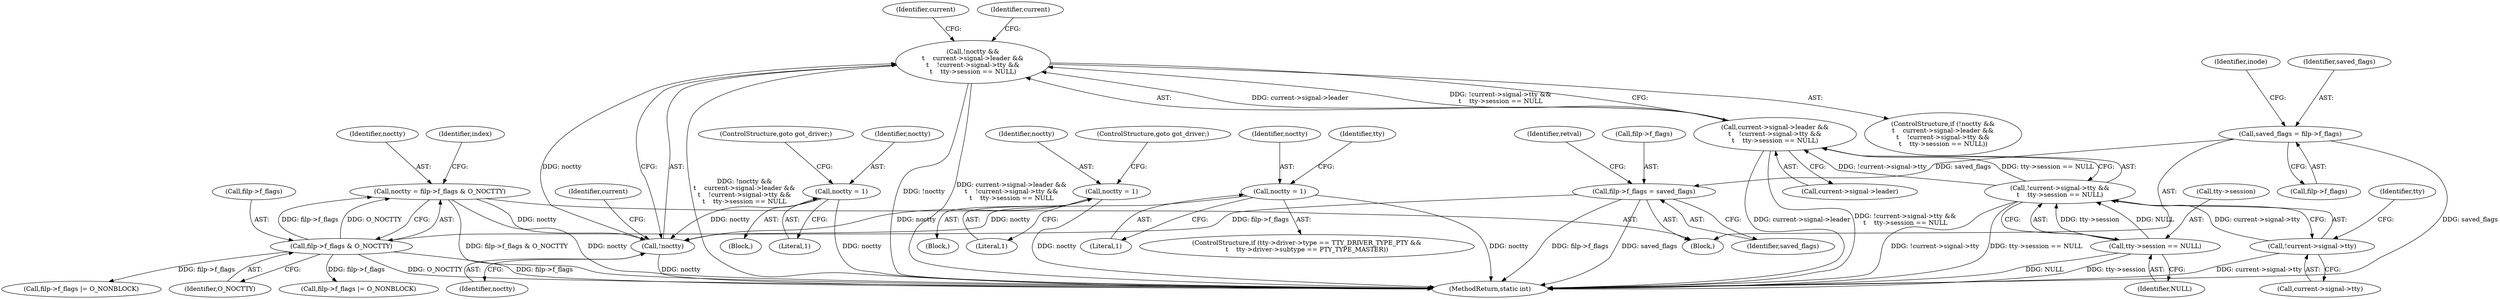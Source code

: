 digraph "0_linux_c290f8358acaeffd8e0c551ddcc24d1206143376@API" {
"1000449" [label="(Call,!noctty &&\n\t    current->signal->leader &&\n\t    !current->signal->tty &&\n\t    tty->session == NULL)"];
"1000450" [label="(Call,!noctty)"];
"1000208" [label="(Call,noctty = 1)"];
"1000135" [label="(Call,noctty = filp->f_flags & O_NOCTTY)"];
"1000137" [label="(Call,filp->f_flags & O_NOCTTY)"];
"1000377" [label="(Call,filp->f_flags = saved_flags)"];
"1000126" [label="(Call,saved_flags = filp->f_flags)"];
"1000240" [label="(Call,noctty = 1)"];
"1000358" [label="(Call,noctty = 1)"];
"1000452" [label="(Call,current->signal->leader &&\n\t    !current->signal->tty &&\n\t    tty->session == NULL)"];
"1000458" [label="(Call,!current->signal->tty &&\n\t    tty->session == NULL)"];
"1000459" [label="(Call,!current->signal->tty)"];
"1000465" [label="(Call,tty->session == NULL)"];
"1000458" [label="(Call,!current->signal->tty &&\n\t    tty->session == NULL)"];
"1000364" [label="(Identifier,tty)"];
"1000459" [label="(Call,!current->signal->tty)"];
"1000136" [label="(Identifier,noctty)"];
"1000467" [label="(Identifier,tty)"];
"1000209" [label="(Identifier,noctty)"];
"1000235" [label="(Call,filp->f_flags |= O_NONBLOCK)"];
"1000385" [label="(Identifier,retval)"];
"1000138" [label="(Call,filp->f_flags)"];
"1000471" [label="(Identifier,current)"];
"1000234" [label="(Block,)"];
"1000110" [label="(Block,)"];
"1000358" [label="(Call,noctty = 1)"];
"1000243" [label="(ControlStructure,goto got_driver;)"];
"1000211" [label="(ControlStructure,goto got_driver;)"];
"1000199" [label="(Block,)"];
"1000451" [label="(Identifier,noctty)"];
"1000466" [label="(Call,tty->session)"];
"1000240" [label="(Call,noctty = 1)"];
"1000137" [label="(Call,filp->f_flags & O_NOCTTY)"];
"1000452" [label="(Call,current->signal->leader &&\n\t    !current->signal->tty &&\n\t    tty->session == NULL)"];
"1000210" [label="(Literal,1)"];
"1000378" [label="(Call,filp->f_flags)"];
"1000465" [label="(Call,tty->session == NULL)"];
"1000469" [label="(Identifier,NULL)"];
"1000477" [label="(Identifier,current)"];
"1000127" [label="(Identifier,saved_flags)"];
"1000143" [label="(Identifier,index)"];
"1000241" [label="(Identifier,noctty)"];
"1000460" [label="(Call,current->signal->tty)"];
"1000128" [label="(Call,filp->f_flags)"];
"1000450" [label="(Call,!noctty)"];
"1000377" [label="(Call,filp->f_flags = saved_flags)"];
"1000360" [label="(Literal,1)"];
"1000455" [label="(Identifier,current)"];
"1000141" [label="(Identifier,O_NOCTTY)"];
"1000359" [label="(Identifier,noctty)"];
"1000208" [label="(Call,noctty = 1)"];
"1000342" [label="(ControlStructure,if (tty->driver->type == TTY_DRIVER_TYPE_PTY &&\n\t    tty->driver->subtype == PTY_TYPE_MASTER))"];
"1000242" [label="(Literal,1)"];
"1000185" [label="(Call,filp->f_flags |= O_NONBLOCK)"];
"1000486" [label="(MethodReturn,static int)"];
"1000135" [label="(Call,noctty = filp->f_flags & O_NOCTTY)"];
"1000449" [label="(Call,!noctty &&\n\t    current->signal->leader &&\n\t    !current->signal->tty &&\n\t    tty->session == NULL)"];
"1000381" [label="(Identifier,saved_flags)"];
"1000453" [label="(Call,current->signal->leader)"];
"1000126" [label="(Call,saved_flags = filp->f_flags)"];
"1000132" [label="(Identifier,inode)"];
"1000448" [label="(ControlStructure,if (!noctty &&\n\t    current->signal->leader &&\n\t    !current->signal->tty &&\n\t    tty->session == NULL))"];
"1000449" -> "1000448"  [label="AST: "];
"1000449" -> "1000450"  [label="CFG: "];
"1000449" -> "1000452"  [label="CFG: "];
"1000450" -> "1000449"  [label="AST: "];
"1000452" -> "1000449"  [label="AST: "];
"1000471" -> "1000449"  [label="CFG: "];
"1000477" -> "1000449"  [label="CFG: "];
"1000449" -> "1000486"  [label="DDG: !noctty"];
"1000449" -> "1000486"  [label="DDG: current->signal->leader &&\n\t    !current->signal->tty &&\n\t    tty->session == NULL"];
"1000449" -> "1000486"  [label="DDG: !noctty &&\n\t    current->signal->leader &&\n\t    !current->signal->tty &&\n\t    tty->session == NULL"];
"1000450" -> "1000449"  [label="DDG: noctty"];
"1000452" -> "1000449"  [label="DDG: current->signal->leader"];
"1000452" -> "1000449"  [label="DDG: !current->signal->tty &&\n\t    tty->session == NULL"];
"1000450" -> "1000451"  [label="CFG: "];
"1000451" -> "1000450"  [label="AST: "];
"1000455" -> "1000450"  [label="CFG: "];
"1000450" -> "1000486"  [label="DDG: noctty"];
"1000208" -> "1000450"  [label="DDG: noctty"];
"1000135" -> "1000450"  [label="DDG: noctty"];
"1000240" -> "1000450"  [label="DDG: noctty"];
"1000358" -> "1000450"  [label="DDG: noctty"];
"1000208" -> "1000199"  [label="AST: "];
"1000208" -> "1000210"  [label="CFG: "];
"1000209" -> "1000208"  [label="AST: "];
"1000210" -> "1000208"  [label="AST: "];
"1000211" -> "1000208"  [label="CFG: "];
"1000208" -> "1000486"  [label="DDG: noctty"];
"1000135" -> "1000110"  [label="AST: "];
"1000135" -> "1000137"  [label="CFG: "];
"1000136" -> "1000135"  [label="AST: "];
"1000137" -> "1000135"  [label="AST: "];
"1000143" -> "1000135"  [label="CFG: "];
"1000135" -> "1000486"  [label="DDG: noctty"];
"1000135" -> "1000486"  [label="DDG: filp->f_flags & O_NOCTTY"];
"1000137" -> "1000135"  [label="DDG: filp->f_flags"];
"1000137" -> "1000135"  [label="DDG: O_NOCTTY"];
"1000137" -> "1000141"  [label="CFG: "];
"1000138" -> "1000137"  [label="AST: "];
"1000141" -> "1000137"  [label="AST: "];
"1000137" -> "1000486"  [label="DDG: O_NOCTTY"];
"1000137" -> "1000486"  [label="DDG: filp->f_flags"];
"1000377" -> "1000137"  [label="DDG: filp->f_flags"];
"1000137" -> "1000185"  [label="DDG: filp->f_flags"];
"1000137" -> "1000235"  [label="DDG: filp->f_flags"];
"1000377" -> "1000110"  [label="AST: "];
"1000377" -> "1000381"  [label="CFG: "];
"1000378" -> "1000377"  [label="AST: "];
"1000381" -> "1000377"  [label="AST: "];
"1000385" -> "1000377"  [label="CFG: "];
"1000377" -> "1000486"  [label="DDG: filp->f_flags"];
"1000377" -> "1000486"  [label="DDG: saved_flags"];
"1000126" -> "1000377"  [label="DDG: saved_flags"];
"1000126" -> "1000110"  [label="AST: "];
"1000126" -> "1000128"  [label="CFG: "];
"1000127" -> "1000126"  [label="AST: "];
"1000128" -> "1000126"  [label="AST: "];
"1000132" -> "1000126"  [label="CFG: "];
"1000126" -> "1000486"  [label="DDG: saved_flags"];
"1000240" -> "1000234"  [label="AST: "];
"1000240" -> "1000242"  [label="CFG: "];
"1000241" -> "1000240"  [label="AST: "];
"1000242" -> "1000240"  [label="AST: "];
"1000243" -> "1000240"  [label="CFG: "];
"1000240" -> "1000486"  [label="DDG: noctty"];
"1000358" -> "1000342"  [label="AST: "];
"1000358" -> "1000360"  [label="CFG: "];
"1000359" -> "1000358"  [label="AST: "];
"1000360" -> "1000358"  [label="AST: "];
"1000364" -> "1000358"  [label="CFG: "];
"1000358" -> "1000486"  [label="DDG: noctty"];
"1000452" -> "1000453"  [label="CFG: "];
"1000452" -> "1000458"  [label="CFG: "];
"1000453" -> "1000452"  [label="AST: "];
"1000458" -> "1000452"  [label="AST: "];
"1000452" -> "1000486"  [label="DDG: current->signal->leader"];
"1000452" -> "1000486"  [label="DDG: !current->signal->tty &&\n\t    tty->session == NULL"];
"1000458" -> "1000452"  [label="DDG: !current->signal->tty"];
"1000458" -> "1000452"  [label="DDG: tty->session == NULL"];
"1000458" -> "1000459"  [label="CFG: "];
"1000458" -> "1000465"  [label="CFG: "];
"1000459" -> "1000458"  [label="AST: "];
"1000465" -> "1000458"  [label="AST: "];
"1000458" -> "1000486"  [label="DDG: !current->signal->tty"];
"1000458" -> "1000486"  [label="DDG: tty->session == NULL"];
"1000459" -> "1000458"  [label="DDG: current->signal->tty"];
"1000465" -> "1000458"  [label="DDG: tty->session"];
"1000465" -> "1000458"  [label="DDG: NULL"];
"1000459" -> "1000460"  [label="CFG: "];
"1000460" -> "1000459"  [label="AST: "];
"1000467" -> "1000459"  [label="CFG: "];
"1000459" -> "1000486"  [label="DDG: current->signal->tty"];
"1000465" -> "1000469"  [label="CFG: "];
"1000466" -> "1000465"  [label="AST: "];
"1000469" -> "1000465"  [label="AST: "];
"1000465" -> "1000486"  [label="DDG: NULL"];
"1000465" -> "1000486"  [label="DDG: tty->session"];
}
